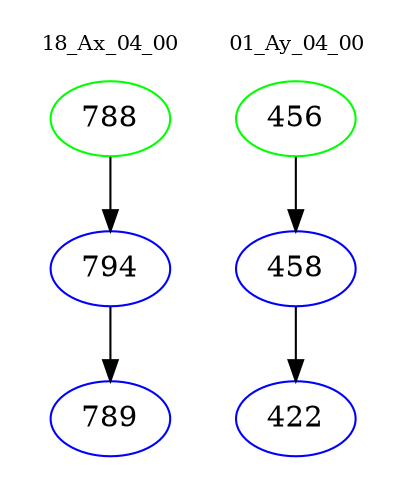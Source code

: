 digraph{
subgraph cluster_0 {
color = white
label = "18_Ax_04_00";
fontsize=10;
T0_788 [label="788", color="green"]
T0_788 -> T0_794 [color="black"]
T0_794 [label="794", color="blue"]
T0_794 -> T0_789 [color="black"]
T0_789 [label="789", color="blue"]
}
subgraph cluster_1 {
color = white
label = "01_Ay_04_00";
fontsize=10;
T1_456 [label="456", color="green"]
T1_456 -> T1_458 [color="black"]
T1_458 [label="458", color="blue"]
T1_458 -> T1_422 [color="black"]
T1_422 [label="422", color="blue"]
}
}
